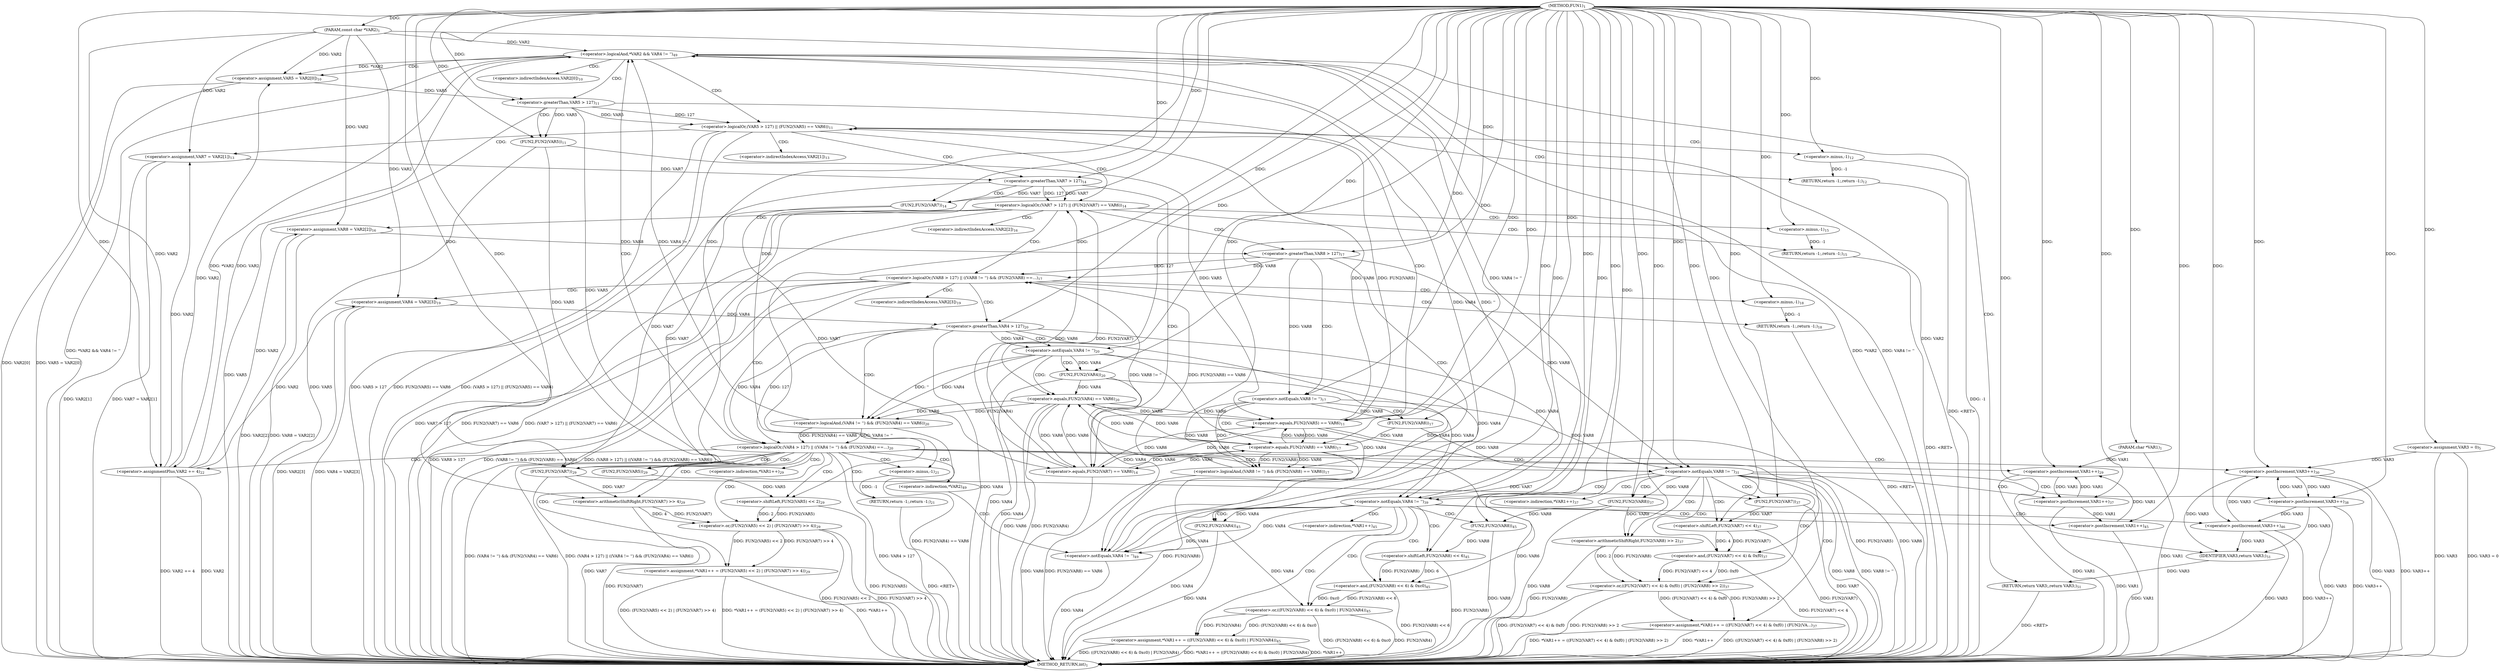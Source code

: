 digraph "FUN1" {  
"8" [label = <(METHOD,FUN1)<SUB>1</SUB>> ]
"170" [label = <(METHOD_RETURN,int)<SUB>1</SUB>> ]
"9" [label = <(PARAM,char *VAR1)<SUB>1</SUB>> ]
"10" [label = <(PARAM,const char *VAR2)<SUB>1</SUB>> ]
"13" [label = <(&lt;operator&gt;.assignment,VAR3 = 0)<SUB>5</SUB>> ]
"168" [label = <(RETURN,return VAR3;,return VAR3;)<SUB>51</SUB>> ]
"162" [label = <(&lt;operator&gt;.logicalAnd,*VAR2 &amp;&amp; VAR4 != '')<SUB>49</SUB>> ]
"169" [label = <(IDENTIFIER,VAR3,return VAR3;)<SUB>51</SUB>> ]
"20" [label = <(&lt;operator&gt;.assignment,VAR5 = VAR2[0])<SUB>10</SUB>> ]
"39" [label = <(&lt;operator&gt;.assignment,VAR7 = VAR2[1])<SUB>13</SUB>> ]
"58" [label = <(&lt;operator&gt;.assignment,VAR8 = VAR2[2])<SUB>16</SUB>> ]
"80" [label = <(&lt;operator&gt;.assignment,VAR4 = VAR2[3])<SUB>19</SUB>> ]
"102" [label = <(&lt;operator&gt;.assignmentPlus,VAR2 += 4)<SUB>22</SUB>> ]
"105" [label = <(&lt;operator&gt;.assignment,*VAR1++ = (FUN2(VAR5) &lt;&lt; 2) | (FUN2(VAR7) &gt;&gt; 4))<SUB>29</SUB>> ]
"118" [label = <(&lt;operator&gt;.postIncrement,VAR3++)<SUB>30</SUB>> ]
"26" [label = <(&lt;operator&gt;.logicalOr,(VAR5 &gt; 127) || (FUN2(VAR5) == VAR6))<SUB>11</SUB>> ]
"45" [label = <(&lt;operator&gt;.logicalOr,(VAR7 &gt; 127) || (FUN2(VAR7) == VAR6))<SUB>14</SUB>> ]
"64" [label = <(&lt;operator&gt;.logicalOr,(VAR8 &gt; 127) || ((VAR8 != '') &amp;&amp; (FUN2(VAR8) ==...)<SUB>17</SUB>> ]
"86" [label = <(&lt;operator&gt;.logicalOr,(VAR4 &gt; 127) || ((VAR4 != '') &amp;&amp; (FUN2(VAR4) ==...)<SUB>20</SUB>> ]
"121" [label = <(&lt;operator&gt;.notEquals,VAR8 != '')<SUB>31</SUB>> ]
"165" [label = <(&lt;operator&gt;.notEquals,VAR4 != '')<SUB>49</SUB>> ]
"35" [label = <(RETURN,return -1;,return -1;)<SUB>12</SUB>> ]
"54" [label = <(RETURN,return -1;,return -1;)<SUB>15</SUB>> ]
"77" [label = <(RETURN,return -1;,return -1;)<SUB>18</SUB>> ]
"99" [label = <(RETURN,return -1;,return -1;)<SUB>21</SUB>> ]
"109" [label = <(&lt;operator&gt;.or,(FUN2(VAR5) &lt;&lt; 2) | (FUN2(VAR7) &gt;&gt; 4))<SUB>29</SUB>> ]
"125" [label = <(&lt;operator&gt;.assignment,*VAR1++ = ((FUN2(VAR7) &lt;&lt; 4) &amp; 0xf0) | (FUN2(VA...)<SUB>37</SUB>> ]
"140" [label = <(&lt;operator&gt;.postIncrement,VAR3++)<SUB>38</SUB>> ]
"27" [label = <(&lt;operator&gt;.greaterThan,VAR5 &gt; 127)<SUB>11</SUB>> ]
"30" [label = <(&lt;operator&gt;.equals,FUN2(VAR5) == VAR6)<SUB>11</SUB>> ]
"36" [label = <(&lt;operator&gt;.minus,-1)<SUB>12</SUB>> ]
"46" [label = <(&lt;operator&gt;.greaterThan,VAR7 &gt; 127)<SUB>14</SUB>> ]
"49" [label = <(&lt;operator&gt;.equals,FUN2(VAR7) == VAR6)<SUB>14</SUB>> ]
"55" [label = <(&lt;operator&gt;.minus,-1)<SUB>15</SUB>> ]
"65" [label = <(&lt;operator&gt;.greaterThan,VAR8 &gt; 127)<SUB>17</SUB>> ]
"68" [label = <(&lt;operator&gt;.logicalAnd,(VAR8 != '') &amp;&amp; (FUN2(VAR8) == VAR6))<SUB>17</SUB>> ]
"78" [label = <(&lt;operator&gt;.minus,-1)<SUB>18</SUB>> ]
"87" [label = <(&lt;operator&gt;.greaterThan,VAR4 &gt; 127)<SUB>20</SUB>> ]
"90" [label = <(&lt;operator&gt;.logicalAnd,(VAR4 != '') &amp;&amp; (FUN2(VAR4) == VAR6))<SUB>20</SUB>> ]
"100" [label = <(&lt;operator&gt;.minus,-1)<SUB>21</SUB>> ]
"107" [label = <(&lt;operator&gt;.postIncrement,VAR1++)<SUB>29</SUB>> ]
"110" [label = <(&lt;operator&gt;.shiftLeft,FUN2(VAR5) &lt;&lt; 2)<SUB>29</SUB>> ]
"114" [label = <(&lt;operator&gt;.arithmeticShiftRight,FUN2(VAR7) &gt;&gt; 4)<SUB>29</SUB>> ]
"143" [label = <(&lt;operator&gt;.notEquals,VAR4 != '')<SUB>39</SUB>> ]
"31" [label = <(FUN2,FUN2(VAR5))<SUB>11</SUB>> ]
"50" [label = <(FUN2,FUN2(VAR7))<SUB>14</SUB>> ]
"69" [label = <(&lt;operator&gt;.notEquals,VAR8 != '')<SUB>17</SUB>> ]
"72" [label = <(&lt;operator&gt;.equals,FUN2(VAR8) == VAR6)<SUB>17</SUB>> ]
"91" [label = <(&lt;operator&gt;.notEquals,VAR4 != '')<SUB>20</SUB>> ]
"94" [label = <(&lt;operator&gt;.equals,FUN2(VAR4) == VAR6)<SUB>20</SUB>> ]
"111" [label = <(FUN2,FUN2(VAR5))<SUB>29</SUB>> ]
"115" [label = <(FUN2,FUN2(VAR7))<SUB>29</SUB>> ]
"129" [label = <(&lt;operator&gt;.or,((FUN2(VAR7) &lt;&lt; 4) &amp; 0xf0) | (FUN2(VAR8) &gt;&gt; 2))<SUB>37</SUB>> ]
"147" [label = <(&lt;operator&gt;.assignment,*VAR1++ = ((FUN2(VAR8) &lt;&lt; 6) &amp; 0xc0) | FUN2(VAR4))<SUB>45</SUB>> ]
"160" [label = <(&lt;operator&gt;.postIncrement,VAR3++)<SUB>46</SUB>> ]
"73" [label = <(FUN2,FUN2(VAR8))<SUB>17</SUB>> ]
"95" [label = <(FUN2,FUN2(VAR4))<SUB>20</SUB>> ]
"127" [label = <(&lt;operator&gt;.postIncrement,VAR1++)<SUB>37</SUB>> ]
"130" [label = <(&lt;operator&gt;.and,(FUN2(VAR7) &lt;&lt; 4) &amp; 0xf0)<SUB>37</SUB>> ]
"136" [label = <(&lt;operator&gt;.arithmeticShiftRight,FUN2(VAR8) &gt;&gt; 2)<SUB>37</SUB>> ]
"131" [label = <(&lt;operator&gt;.shiftLeft,FUN2(VAR7) &lt;&lt; 4)<SUB>37</SUB>> ]
"137" [label = <(FUN2,FUN2(VAR8))<SUB>37</SUB>> ]
"151" [label = <(&lt;operator&gt;.or,((FUN2(VAR8) &lt;&lt; 6) &amp; 0xc0) | FUN2(VAR4))<SUB>45</SUB>> ]
"132" [label = <(FUN2,FUN2(VAR7))<SUB>37</SUB>> ]
"149" [label = <(&lt;operator&gt;.postIncrement,VAR1++)<SUB>45</SUB>> ]
"152" [label = <(&lt;operator&gt;.and,(FUN2(VAR8) &lt;&lt; 6) &amp; 0xc0)<SUB>45</SUB>> ]
"158" [label = <(FUN2,FUN2(VAR4))<SUB>45</SUB>> ]
"153" [label = <(&lt;operator&gt;.shiftLeft,FUN2(VAR8) &lt;&lt; 6)<SUB>45</SUB>> ]
"154" [label = <(FUN2,FUN2(VAR8))<SUB>45</SUB>> ]
"163" [label = <(&lt;operator&gt;.indirection,*VAR2)<SUB>49</SUB>> ]
"22" [label = <(&lt;operator&gt;.indirectIndexAccess,VAR2[0])<SUB>10</SUB>> ]
"41" [label = <(&lt;operator&gt;.indirectIndexAccess,VAR2[1])<SUB>13</SUB>> ]
"60" [label = <(&lt;operator&gt;.indirectIndexAccess,VAR2[2])<SUB>16</SUB>> ]
"82" [label = <(&lt;operator&gt;.indirectIndexAccess,VAR2[3])<SUB>19</SUB>> ]
"106" [label = <(&lt;operator&gt;.indirection,*VAR1++)<SUB>29</SUB>> ]
"126" [label = <(&lt;operator&gt;.indirection,*VAR1++)<SUB>37</SUB>> ]
"148" [label = <(&lt;operator&gt;.indirection,*VAR1++)<SUB>45</SUB>> ]
  "35" -> "170"  [ label = "DDG: &lt;RET&gt;"] 
  "77" -> "170"  [ label = "DDG: &lt;RET&gt;"] 
  "168" -> "170"  [ label = "DDG: &lt;RET&gt;"] 
  "54" -> "170"  [ label = "DDG: &lt;RET&gt;"] 
  "99" -> "170"  [ label = "DDG: &lt;RET&gt;"] 
  "9" -> "170"  [ label = "DDG: VAR1"] 
  "10" -> "170"  [ label = "DDG: VAR2"] 
  "13" -> "170"  [ label = "DDG: VAR3"] 
  "13" -> "170"  [ label = "DDG: VAR3 = 0"] 
  "20" -> "170"  [ label = "DDG: VAR2[0]"] 
  "20" -> "170"  [ label = "DDG: VAR5 = VAR2[0]"] 
  "27" -> "170"  [ label = "DDG: VAR5"] 
  "26" -> "170"  [ label = "DDG: VAR5 &gt; 127"] 
  "31" -> "170"  [ label = "DDG: VAR5"] 
  "30" -> "170"  [ label = "DDG: FUN2(VAR5)"] 
  "30" -> "170"  [ label = "DDG: VAR6"] 
  "26" -> "170"  [ label = "DDG: FUN2(VAR5) == VAR6"] 
  "26" -> "170"  [ label = "DDG: (VAR5 &gt; 127) || (FUN2(VAR5) == VAR6)"] 
  "39" -> "170"  [ label = "DDG: VAR2[1]"] 
  "39" -> "170"  [ label = "DDG: VAR7 = VAR2[1]"] 
  "45" -> "170"  [ label = "DDG: VAR7 &gt; 127"] 
  "49" -> "170"  [ label = "DDG: VAR6"] 
  "45" -> "170"  [ label = "DDG: FUN2(VAR7) == VAR6"] 
  "45" -> "170"  [ label = "DDG: (VAR7 &gt; 127) || (FUN2(VAR7) == VAR6)"] 
  "58" -> "170"  [ label = "DDG: VAR2[2]"] 
  "58" -> "170"  [ label = "DDG: VAR8 = VAR2[2]"] 
  "64" -> "170"  [ label = "DDG: VAR8 &gt; 127"] 
  "72" -> "170"  [ label = "DDG: FUN2(VAR8)"] 
  "72" -> "170"  [ label = "DDG: VAR6"] 
  "68" -> "170"  [ label = "DDG: FUN2(VAR8) == VAR6"] 
  "64" -> "170"  [ label = "DDG: (VAR8 != '') &amp;&amp; (FUN2(VAR8) == VAR6)"] 
  "64" -> "170"  [ label = "DDG: (VAR8 &gt; 127) || ((VAR8 != '') &amp;&amp; (FUN2(VAR8) == VAR6))"] 
  "80" -> "170"  [ label = "DDG: VAR2[3]"] 
  "80" -> "170"  [ label = "DDG: VAR4 = VAR2[3]"] 
  "87" -> "170"  [ label = "DDG: VAR4"] 
  "86" -> "170"  [ label = "DDG: VAR4 &gt; 127"] 
  "91" -> "170"  [ label = "DDG: VAR4"] 
  "95" -> "170"  [ label = "DDG: VAR4"] 
  "94" -> "170"  [ label = "DDG: FUN2(VAR4)"] 
  "94" -> "170"  [ label = "DDG: VAR6"] 
  "90" -> "170"  [ label = "DDG: FUN2(VAR4) == VAR6"] 
  "86" -> "170"  [ label = "DDG: (VAR4 != '') &amp;&amp; (FUN2(VAR4) == VAR6)"] 
  "86" -> "170"  [ label = "DDG: (VAR4 &gt; 127) || ((VAR4 != '') &amp;&amp; (FUN2(VAR4) == VAR6))"] 
  "102" -> "170"  [ label = "DDG: VAR2"] 
  "102" -> "170"  [ label = "DDG: VAR2 += 4"] 
  "107" -> "170"  [ label = "DDG: VAR1"] 
  "105" -> "170"  [ label = "DDG: *VAR1++"] 
  "110" -> "170"  [ label = "DDG: FUN2(VAR5)"] 
  "109" -> "170"  [ label = "DDG: FUN2(VAR5) &lt;&lt; 2"] 
  "115" -> "170"  [ label = "DDG: VAR7"] 
  "114" -> "170"  [ label = "DDG: FUN2(VAR7)"] 
  "109" -> "170"  [ label = "DDG: FUN2(VAR7) &gt;&gt; 4"] 
  "105" -> "170"  [ label = "DDG: (FUN2(VAR5) &lt;&lt; 2) | (FUN2(VAR7) &gt;&gt; 4)"] 
  "105" -> "170"  [ label = "DDG: *VAR1++ = (FUN2(VAR5) &lt;&lt; 2) | (FUN2(VAR7) &gt;&gt; 4)"] 
  "118" -> "170"  [ label = "DDG: VAR3"] 
  "118" -> "170"  [ label = "DDG: VAR3++"] 
  "121" -> "170"  [ label = "DDG: VAR8"] 
  "121" -> "170"  [ label = "DDG: VAR8 != ''"] 
  "127" -> "170"  [ label = "DDG: VAR1"] 
  "125" -> "170"  [ label = "DDG: *VAR1++"] 
  "132" -> "170"  [ label = "DDG: VAR7"] 
  "131" -> "170"  [ label = "DDG: FUN2(VAR7)"] 
  "130" -> "170"  [ label = "DDG: FUN2(VAR7) &lt;&lt; 4"] 
  "129" -> "170"  [ label = "DDG: (FUN2(VAR7) &lt;&lt; 4) &amp; 0xf0"] 
  "137" -> "170"  [ label = "DDG: VAR8"] 
  "136" -> "170"  [ label = "DDG: FUN2(VAR8)"] 
  "129" -> "170"  [ label = "DDG: FUN2(VAR8) &gt;&gt; 2"] 
  "125" -> "170"  [ label = "DDG: ((FUN2(VAR7) &lt;&lt; 4) &amp; 0xf0) | (FUN2(VAR8) &gt;&gt; 2)"] 
  "125" -> "170"  [ label = "DDG: *VAR1++ = ((FUN2(VAR7) &lt;&lt; 4) &amp; 0xf0) | (FUN2(VAR8) &gt;&gt; 2)"] 
  "140" -> "170"  [ label = "DDG: VAR3"] 
  "140" -> "170"  [ label = "DDG: VAR3++"] 
  "143" -> "170"  [ label = "DDG: VAR4"] 
  "149" -> "170"  [ label = "DDG: VAR1"] 
  "147" -> "170"  [ label = "DDG: *VAR1++"] 
  "154" -> "170"  [ label = "DDG: VAR8"] 
  "153" -> "170"  [ label = "DDG: FUN2(VAR8)"] 
  "152" -> "170"  [ label = "DDG: FUN2(VAR8) &lt;&lt; 6"] 
  "151" -> "170"  [ label = "DDG: (FUN2(VAR8) &lt;&lt; 6) &amp; 0xc0"] 
  "158" -> "170"  [ label = "DDG: VAR4"] 
  "151" -> "170"  [ label = "DDG: FUN2(VAR4)"] 
  "147" -> "170"  [ label = "DDG: ((FUN2(VAR8) &lt;&lt; 6) &amp; 0xc0) | FUN2(VAR4)"] 
  "147" -> "170"  [ label = "DDG: *VAR1++ = ((FUN2(VAR8) &lt;&lt; 6) &amp; 0xc0) | FUN2(VAR4)"] 
  "160" -> "170"  [ label = "DDG: VAR3"] 
  "160" -> "170"  [ label = "DDG: VAR3++"] 
  "162" -> "170"  [ label = "DDG: *VAR2"] 
  "165" -> "170"  [ label = "DDG: VAR4"] 
  "162" -> "170"  [ label = "DDG: VAR4 != ''"] 
  "162" -> "170"  [ label = "DDG: *VAR2 &amp;&amp; VAR4 != ''"] 
  "36" -> "170"  [ label = "DDG: -1"] 
  "8" -> "9"  [ label = "DDG: "] 
  "8" -> "10"  [ label = "DDG: "] 
  "8" -> "13"  [ label = "DDG: "] 
  "169" -> "168"  [ label = "DDG: VAR3"] 
  "140" -> "169"  [ label = "DDG: VAR3"] 
  "118" -> "169"  [ label = "DDG: VAR3"] 
  "160" -> "169"  [ label = "DDG: VAR3"] 
  "8" -> "169"  [ label = "DDG: "] 
  "10" -> "20"  [ label = "DDG: VAR2"] 
  "102" -> "20"  [ label = "DDG: VAR2"] 
  "162" -> "20"  [ label = "DDG: *VAR2"] 
  "10" -> "39"  [ label = "DDG: VAR2"] 
  "102" -> "39"  [ label = "DDG: VAR2"] 
  "10" -> "58"  [ label = "DDG: VAR2"] 
  "102" -> "58"  [ label = "DDG: VAR2"] 
  "10" -> "80"  [ label = "DDG: VAR2"] 
  "102" -> "80"  [ label = "DDG: VAR2"] 
  "8" -> "102"  [ label = "DDG: "] 
  "109" -> "105"  [ label = "DDG: FUN2(VAR5) &lt;&lt; 2"] 
  "109" -> "105"  [ label = "DDG: FUN2(VAR7) &gt;&gt; 4"] 
  "10" -> "162"  [ label = "DDG: VAR2"] 
  "102" -> "162"  [ label = "DDG: VAR2"] 
  "165" -> "162"  [ label = "DDG: VAR4"] 
  "165" -> "162"  [ label = "DDG: ''"] 
  "90" -> "162"  [ label = "DDG: VAR4 != ''"] 
  "143" -> "162"  [ label = "DDG: VAR4 != ''"] 
  "10" -> "102"  [ label = "DDG: VAR2"] 
  "162" -> "102"  [ label = "DDG: *VAR2"] 
  "13" -> "118"  [ label = "DDG: VAR3"] 
  "140" -> "118"  [ label = "DDG: VAR3"] 
  "160" -> "118"  [ label = "DDG: VAR3"] 
  "8" -> "118"  [ label = "DDG: "] 
  "87" -> "165"  [ label = "DDG: VAR4"] 
  "91" -> "165"  [ label = "DDG: VAR4"] 
  "95" -> "165"  [ label = "DDG: VAR4"] 
  "143" -> "165"  [ label = "DDG: VAR4"] 
  "158" -> "165"  [ label = "DDG: VAR4"] 
  "8" -> "165"  [ label = "DDG: "] 
  "27" -> "26"  [ label = "DDG: VAR5"] 
  "27" -> "26"  [ label = "DDG: 127"] 
  "30" -> "26"  [ label = "DDG: FUN2(VAR5)"] 
  "30" -> "26"  [ label = "DDG: VAR6"] 
  "36" -> "35"  [ label = "DDG: -1"] 
  "46" -> "45"  [ label = "DDG: VAR7"] 
  "46" -> "45"  [ label = "DDG: 127"] 
  "49" -> "45"  [ label = "DDG: FUN2(VAR7)"] 
  "49" -> "45"  [ label = "DDG: VAR6"] 
  "55" -> "54"  [ label = "DDG: -1"] 
  "65" -> "64"  [ label = "DDG: VAR8"] 
  "65" -> "64"  [ label = "DDG: 127"] 
  "68" -> "64"  [ label = "DDG: VAR8 != ''"] 
  "68" -> "64"  [ label = "DDG: FUN2(VAR8) == VAR6"] 
  "78" -> "77"  [ label = "DDG: -1"] 
  "87" -> "86"  [ label = "DDG: VAR4"] 
  "87" -> "86"  [ label = "DDG: 127"] 
  "90" -> "86"  [ label = "DDG: VAR4 != ''"] 
  "90" -> "86"  [ label = "DDG: FUN2(VAR4) == VAR6"] 
  "100" -> "99"  [ label = "DDG: -1"] 
  "110" -> "109"  [ label = "DDG: FUN2(VAR5)"] 
  "110" -> "109"  [ label = "DDG: 2"] 
  "114" -> "109"  [ label = "DDG: FUN2(VAR7)"] 
  "114" -> "109"  [ label = "DDG: 4"] 
  "65" -> "121"  [ label = "DDG: VAR8"] 
  "69" -> "121"  [ label = "DDG: VAR8"] 
  "73" -> "121"  [ label = "DDG: VAR8"] 
  "8" -> "121"  [ label = "DDG: "] 
  "129" -> "125"  [ label = "DDG: (FUN2(VAR7) &lt;&lt; 4) &amp; 0xf0"] 
  "129" -> "125"  [ label = "DDG: FUN2(VAR8) &gt;&gt; 2"] 
  "20" -> "27"  [ label = "DDG: VAR5"] 
  "8" -> "27"  [ label = "DDG: "] 
  "31" -> "30"  [ label = "DDG: VAR5"] 
  "49" -> "30"  [ label = "DDG: VAR6"] 
  "72" -> "30"  [ label = "DDG: VAR6"] 
  "94" -> "30"  [ label = "DDG: VAR6"] 
  "8" -> "30"  [ label = "DDG: "] 
  "39" -> "46"  [ label = "DDG: VAR7"] 
  "8" -> "46"  [ label = "DDG: "] 
  "50" -> "49"  [ label = "DDG: VAR7"] 
  "30" -> "49"  [ label = "DDG: VAR6"] 
  "72" -> "49"  [ label = "DDG: VAR6"] 
  "94" -> "49"  [ label = "DDG: VAR6"] 
  "8" -> "49"  [ label = "DDG: "] 
  "58" -> "65"  [ label = "DDG: VAR8"] 
  "8" -> "65"  [ label = "DDG: "] 
  "69" -> "68"  [ label = "DDG: VAR8"] 
  "69" -> "68"  [ label = "DDG: ''"] 
  "72" -> "68"  [ label = "DDG: FUN2(VAR8)"] 
  "72" -> "68"  [ label = "DDG: VAR6"] 
  "80" -> "87"  [ label = "DDG: VAR4"] 
  "8" -> "87"  [ label = "DDG: "] 
  "91" -> "90"  [ label = "DDG: VAR4"] 
  "91" -> "90"  [ label = "DDG: ''"] 
  "94" -> "90"  [ label = "DDG: FUN2(VAR4)"] 
  "94" -> "90"  [ label = "DDG: VAR6"] 
  "9" -> "107"  [ label = "DDG: VAR1"] 
  "127" -> "107"  [ label = "DDG: VAR1"] 
  "149" -> "107"  [ label = "DDG: VAR1"] 
  "8" -> "107"  [ label = "DDG: "] 
  "111" -> "110"  [ label = "DDG: VAR5"] 
  "8" -> "110"  [ label = "DDG: "] 
  "115" -> "114"  [ label = "DDG: VAR7"] 
  "8" -> "114"  [ label = "DDG: "] 
  "118" -> "140"  [ label = "DDG: VAR3"] 
  "8" -> "140"  [ label = "DDG: "] 
  "27" -> "31"  [ label = "DDG: VAR5"] 
  "8" -> "31"  [ label = "DDG: "] 
  "8" -> "36"  [ label = "DDG: "] 
  "46" -> "50"  [ label = "DDG: VAR7"] 
  "8" -> "50"  [ label = "DDG: "] 
  "8" -> "55"  [ label = "DDG: "] 
  "65" -> "69"  [ label = "DDG: VAR8"] 
  "8" -> "69"  [ label = "DDG: "] 
  "73" -> "72"  [ label = "DDG: VAR8"] 
  "30" -> "72"  [ label = "DDG: VAR6"] 
  "49" -> "72"  [ label = "DDG: VAR6"] 
  "94" -> "72"  [ label = "DDG: VAR6"] 
  "8" -> "72"  [ label = "DDG: "] 
  "8" -> "78"  [ label = "DDG: "] 
  "87" -> "91"  [ label = "DDG: VAR4"] 
  "8" -> "91"  [ label = "DDG: "] 
  "95" -> "94"  [ label = "DDG: VAR4"] 
  "30" -> "94"  [ label = "DDG: VAR6"] 
  "49" -> "94"  [ label = "DDG: VAR6"] 
  "72" -> "94"  [ label = "DDG: VAR6"] 
  "8" -> "94"  [ label = "DDG: "] 
  "8" -> "100"  [ label = "DDG: "] 
  "27" -> "111"  [ label = "DDG: VAR5"] 
  "31" -> "111"  [ label = "DDG: VAR5"] 
  "8" -> "111"  [ label = "DDG: "] 
  "46" -> "115"  [ label = "DDG: VAR7"] 
  "50" -> "115"  [ label = "DDG: VAR7"] 
  "8" -> "115"  [ label = "DDG: "] 
  "130" -> "129"  [ label = "DDG: FUN2(VAR7) &lt;&lt; 4"] 
  "130" -> "129"  [ label = "DDG: 0xf0"] 
  "136" -> "129"  [ label = "DDG: FUN2(VAR8)"] 
  "136" -> "129"  [ label = "DDG: 2"] 
  "87" -> "143"  [ label = "DDG: VAR4"] 
  "91" -> "143"  [ label = "DDG: VAR4"] 
  "95" -> "143"  [ label = "DDG: VAR4"] 
  "8" -> "143"  [ label = "DDG: "] 
  "151" -> "147"  [ label = "DDG: (FUN2(VAR8) &lt;&lt; 6) &amp; 0xc0"] 
  "151" -> "147"  [ label = "DDG: FUN2(VAR4)"] 
  "69" -> "73"  [ label = "DDG: VAR8"] 
  "8" -> "73"  [ label = "DDG: "] 
  "91" -> "95"  [ label = "DDG: VAR4"] 
  "8" -> "95"  [ label = "DDG: "] 
  "107" -> "127"  [ label = "DDG: VAR1"] 
  "8" -> "127"  [ label = "DDG: "] 
  "131" -> "130"  [ label = "DDG: FUN2(VAR7)"] 
  "131" -> "130"  [ label = "DDG: 4"] 
  "8" -> "130"  [ label = "DDG: "] 
  "137" -> "136"  [ label = "DDG: VAR8"] 
  "8" -> "136"  [ label = "DDG: "] 
  "140" -> "160"  [ label = "DDG: VAR3"] 
  "8" -> "160"  [ label = "DDG: "] 
  "132" -> "131"  [ label = "DDG: VAR7"] 
  "8" -> "131"  [ label = "DDG: "] 
  "121" -> "137"  [ label = "DDG: VAR8"] 
  "8" -> "137"  [ label = "DDG: "] 
  "152" -> "151"  [ label = "DDG: FUN2(VAR8) &lt;&lt; 6"] 
  "152" -> "151"  [ label = "DDG: 0xc0"] 
  "158" -> "151"  [ label = "DDG: VAR4"] 
  "115" -> "132"  [ label = "DDG: VAR7"] 
  "8" -> "132"  [ label = "DDG: "] 
  "127" -> "149"  [ label = "DDG: VAR1"] 
  "8" -> "149"  [ label = "DDG: "] 
  "153" -> "152"  [ label = "DDG: FUN2(VAR8)"] 
  "153" -> "152"  [ label = "DDG: 6"] 
  "8" -> "152"  [ label = "DDG: "] 
  "143" -> "158"  [ label = "DDG: VAR4"] 
  "8" -> "158"  [ label = "DDG: "] 
  "154" -> "153"  [ label = "DDG: VAR8"] 
  "8" -> "153"  [ label = "DDG: "] 
  "137" -> "154"  [ label = "DDG: VAR8"] 
  "8" -> "154"  [ label = "DDG: "] 
  "162" -> "26"  [ label = "CDG: "] 
  "162" -> "20"  [ label = "CDG: "] 
  "162" -> "27"  [ label = "CDG: "] 
  "162" -> "168"  [ label = "CDG: "] 
  "162" -> "22"  [ label = "CDG: "] 
  "163" -> "165"  [ label = "CDG: "] 
  "26" -> "35"  [ label = "CDG: "] 
  "26" -> "36"  [ label = "CDG: "] 
  "26" -> "46"  [ label = "CDG: "] 
  "26" -> "45"  [ label = "CDG: "] 
  "26" -> "41"  [ label = "CDG: "] 
  "26" -> "39"  [ label = "CDG: "] 
  "45" -> "60"  [ label = "CDG: "] 
  "45" -> "64"  [ label = "CDG: "] 
  "45" -> "54"  [ label = "CDG: "] 
  "45" -> "58"  [ label = "CDG: "] 
  "45" -> "65"  [ label = "CDG: "] 
  "45" -> "55"  [ label = "CDG: "] 
  "64" -> "77"  [ label = "CDG: "] 
  "64" -> "87"  [ label = "CDG: "] 
  "64" -> "80"  [ label = "CDG: "] 
  "64" -> "86"  [ label = "CDG: "] 
  "64" -> "82"  [ label = "CDG: "] 
  "64" -> "78"  [ label = "CDG: "] 
  "86" -> "107"  [ label = "CDG: "] 
  "86" -> "115"  [ label = "CDG: "] 
  "86" -> "163"  [ label = "CDG: "] 
  "86" -> "102"  [ label = "CDG: "] 
  "86" -> "114"  [ label = "CDG: "] 
  "86" -> "121"  [ label = "CDG: "] 
  "86" -> "162"  [ label = "CDG: "] 
  "86" -> "118"  [ label = "CDG: "] 
  "86" -> "100"  [ label = "CDG: "] 
  "86" -> "111"  [ label = "CDG: "] 
  "86" -> "99"  [ label = "CDG: "] 
  "86" -> "106"  [ label = "CDG: "] 
  "86" -> "105"  [ label = "CDG: "] 
  "86" -> "110"  [ label = "CDG: "] 
  "86" -> "109"  [ label = "CDG: "] 
  "121" -> "136"  [ label = "CDG: "] 
  "121" -> "131"  [ label = "CDG: "] 
  "121" -> "132"  [ label = "CDG: "] 
  "121" -> "129"  [ label = "CDG: "] 
  "121" -> "137"  [ label = "CDG: "] 
  "121" -> "130"  [ label = "CDG: "] 
  "121" -> "127"  [ label = "CDG: "] 
  "121" -> "140"  [ label = "CDG: "] 
  "121" -> "143"  [ label = "CDG: "] 
  "121" -> "126"  [ label = "CDG: "] 
  "121" -> "125"  [ label = "CDG: "] 
  "27" -> "30"  [ label = "CDG: "] 
  "27" -> "31"  [ label = "CDG: "] 
  "46" -> "50"  [ label = "CDG: "] 
  "46" -> "49"  [ label = "CDG: "] 
  "65" -> "68"  [ label = "CDG: "] 
  "65" -> "69"  [ label = "CDG: "] 
  "87" -> "91"  [ label = "CDG: "] 
  "87" -> "90"  [ label = "CDG: "] 
  "69" -> "73"  [ label = "CDG: "] 
  "69" -> "72"  [ label = "CDG: "] 
  "91" -> "94"  [ label = "CDG: "] 
  "91" -> "95"  [ label = "CDG: "] 
  "143" -> "154"  [ label = "CDG: "] 
  "143" -> "149"  [ label = "CDG: "] 
  "143" -> "151"  [ label = "CDG: "] 
  "143" -> "153"  [ label = "CDG: "] 
  "143" -> "148"  [ label = "CDG: "] 
  "143" -> "152"  [ label = "CDG: "] 
  "143" -> "158"  [ label = "CDG: "] 
  "143" -> "160"  [ label = "CDG: "] 
  "143" -> "147"  [ label = "CDG: "] 
}
